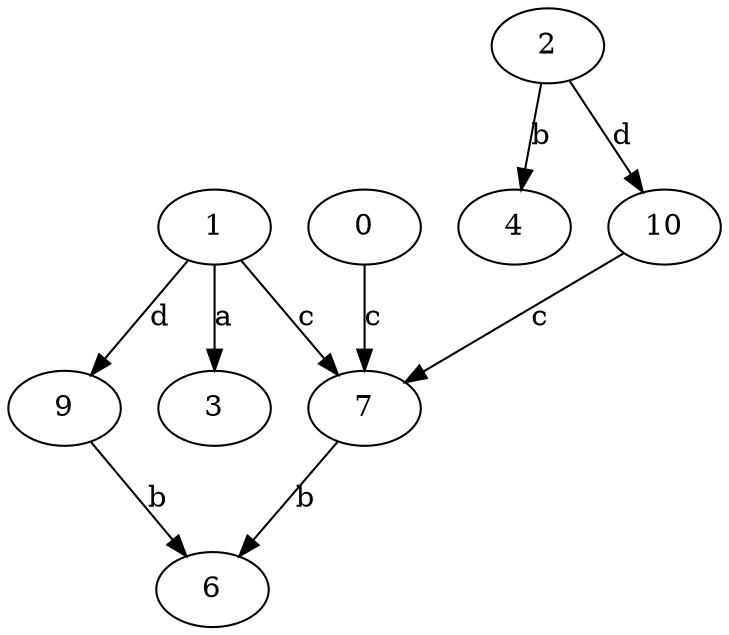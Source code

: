 strict digraph  {
1;
2;
3;
4;
6;
7;
0;
9;
10;
1 -> 3  [label=a];
1 -> 7  [label=c];
1 -> 9  [label=d];
2 -> 4  [label=b];
2 -> 10  [label=d];
7 -> 6  [label=b];
0 -> 7  [label=c];
9 -> 6  [label=b];
10 -> 7  [label=c];
}
